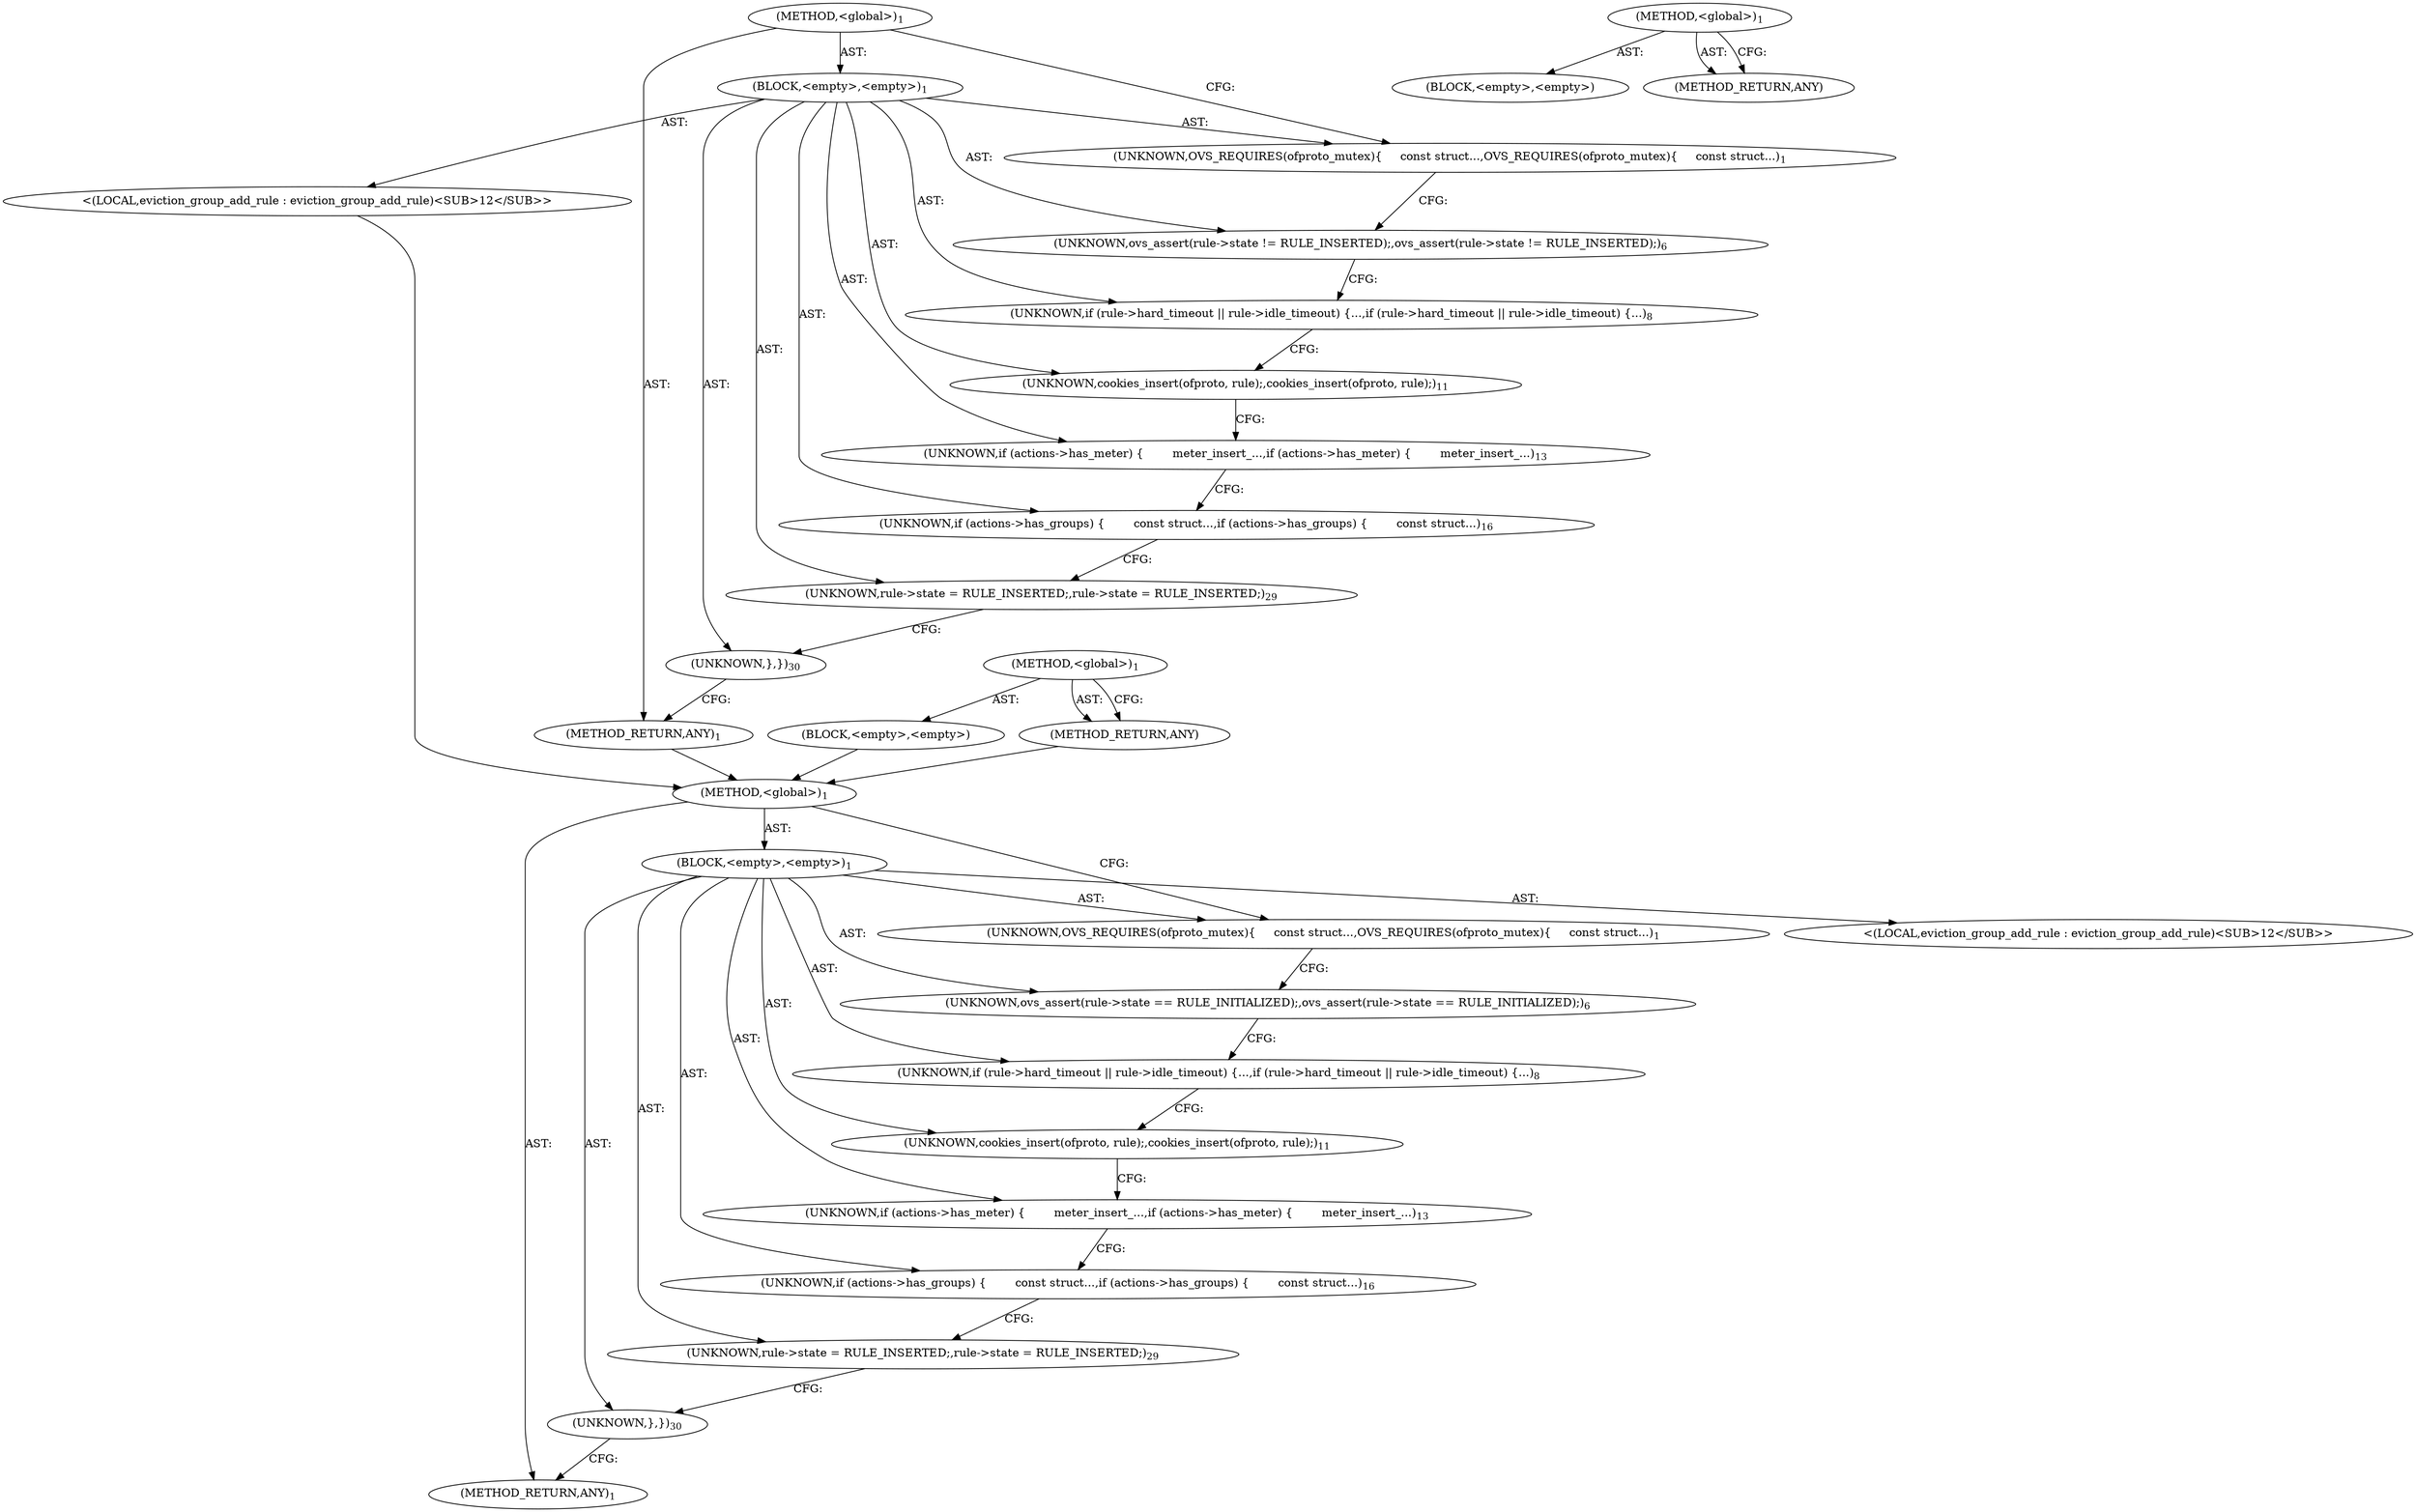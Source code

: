 digraph "&lt;global&gt;" {
vulnerable_6 [label=<(METHOD,&lt;global&gt;)<SUB>1</SUB>>];
vulnerable_7 [label=<(BLOCK,&lt;empty&gt;,&lt;empty&gt;)<SUB>1</SUB>>];
vulnerable_8 [label=<(UNKNOWN,OVS_REQUIRES(ofproto_mutex)
{
     const struct...,OVS_REQUIRES(ofproto_mutex)
{
     const struct...)<SUB>1</SUB>>];
vulnerable_9 [label=<(UNKNOWN,ovs_assert(rule-&gt;state == RULE_INITIALIZED);,ovs_assert(rule-&gt;state == RULE_INITIALIZED);)<SUB>6</SUB>>];
vulnerable_10 [label=<(UNKNOWN,if (rule-&gt;hard_timeout || rule-&gt;idle_timeout) {...,if (rule-&gt;hard_timeout || rule-&gt;idle_timeout) {...)<SUB>8</SUB>>];
vulnerable_11 [label=<(UNKNOWN,cookies_insert(ofproto, rule);,cookies_insert(ofproto, rule);)<SUB>11</SUB>>];
vulnerable_12 [label="<(LOCAL,eviction_group_add_rule : eviction_group_add_rule)<SUB>12</SUB>>"];
vulnerable_13 [label=<(UNKNOWN,if (actions-&gt;has_meter) {
        meter_insert_...,if (actions-&gt;has_meter) {
        meter_insert_...)<SUB>13</SUB>>];
vulnerable_14 [label=<(UNKNOWN,if (actions-&gt;has_groups) {
        const struct...,if (actions-&gt;has_groups) {
        const struct...)<SUB>16</SUB>>];
vulnerable_15 [label=<(UNKNOWN,rule-&gt;state = RULE_INSERTED;,rule-&gt;state = RULE_INSERTED;)<SUB>29</SUB>>];
vulnerable_16 [label=<(UNKNOWN,},})<SUB>30</SUB>>];
vulnerable_17 [label=<(METHOD_RETURN,ANY)<SUB>1</SUB>>];
vulnerable_24 [label=<(METHOD,&lt;global&gt;)<SUB>1</SUB>>];
vulnerable_25 [label=<(BLOCK,&lt;empty&gt;,&lt;empty&gt;)>];
vulnerable_26 [label=<(METHOD_RETURN,ANY)>];
fixed_6 [label=<(METHOD,&lt;global&gt;)<SUB>1</SUB>>];
fixed_7 [label=<(BLOCK,&lt;empty&gt;,&lt;empty&gt;)<SUB>1</SUB>>];
fixed_8 [label=<(UNKNOWN,OVS_REQUIRES(ofproto_mutex)
{
     const struct...,OVS_REQUIRES(ofproto_mutex)
{
     const struct...)<SUB>1</SUB>>];
fixed_9 [label=<(UNKNOWN,ovs_assert(rule-&gt;state != RULE_INSERTED);,ovs_assert(rule-&gt;state != RULE_INSERTED);)<SUB>6</SUB>>];
fixed_10 [label=<(UNKNOWN,if (rule-&gt;hard_timeout || rule-&gt;idle_timeout) {...,if (rule-&gt;hard_timeout || rule-&gt;idle_timeout) {...)<SUB>8</SUB>>];
fixed_11 [label=<(UNKNOWN,cookies_insert(ofproto, rule);,cookies_insert(ofproto, rule);)<SUB>11</SUB>>];
fixed_12 [label="<(LOCAL,eviction_group_add_rule : eviction_group_add_rule)<SUB>12</SUB>>"];
fixed_13 [label=<(UNKNOWN,if (actions-&gt;has_meter) {
        meter_insert_...,if (actions-&gt;has_meter) {
        meter_insert_...)<SUB>13</SUB>>];
fixed_14 [label=<(UNKNOWN,if (actions-&gt;has_groups) {
        const struct...,if (actions-&gt;has_groups) {
        const struct...)<SUB>16</SUB>>];
fixed_15 [label=<(UNKNOWN,rule-&gt;state = RULE_INSERTED;,rule-&gt;state = RULE_INSERTED;)<SUB>29</SUB>>];
fixed_16 [label=<(UNKNOWN,},})<SUB>30</SUB>>];
fixed_17 [label=<(METHOD_RETURN,ANY)<SUB>1</SUB>>];
fixed_24 [label=<(METHOD,&lt;global&gt;)<SUB>1</SUB>>];
fixed_25 [label=<(BLOCK,&lt;empty&gt;,&lt;empty&gt;)>];
fixed_26 [label=<(METHOD_RETURN,ANY)>];
vulnerable_6 -> vulnerable_7  [key=0, label="AST: "];
vulnerable_6 -> vulnerable_17  [key=0, label="AST: "];
vulnerable_6 -> vulnerable_8  [key=0, label="CFG: "];
vulnerable_7 -> vulnerable_8  [key=0, label="AST: "];
vulnerable_7 -> vulnerable_9  [key=0, label="AST: "];
vulnerable_7 -> vulnerable_10  [key=0, label="AST: "];
vulnerable_7 -> vulnerable_11  [key=0, label="AST: "];
vulnerable_7 -> vulnerable_12  [key=0, label="AST: "];
vulnerable_7 -> vulnerable_13  [key=0, label="AST: "];
vulnerable_7 -> vulnerable_14  [key=0, label="AST: "];
vulnerable_7 -> vulnerable_15  [key=0, label="AST: "];
vulnerable_7 -> vulnerable_16  [key=0, label="AST: "];
vulnerable_8 -> vulnerable_9  [key=0, label="CFG: "];
vulnerable_9 -> vulnerable_10  [key=0, label="CFG: "];
vulnerable_10 -> vulnerable_11  [key=0, label="CFG: "];
vulnerable_11 -> vulnerable_13  [key=0, label="CFG: "];
vulnerable_13 -> vulnerable_14  [key=0, label="CFG: "];
vulnerable_14 -> vulnerable_15  [key=0, label="CFG: "];
vulnerable_15 -> vulnerable_16  [key=0, label="CFG: "];
vulnerable_16 -> vulnerable_17  [key=0, label="CFG: "];
vulnerable_24 -> vulnerable_25  [key=0, label="AST: "];
vulnerable_24 -> vulnerable_26  [key=0, label="AST: "];
vulnerable_24 -> vulnerable_26  [key=1, label="CFG: "];
fixed_6 -> fixed_7  [key=0, label="AST: "];
fixed_6 -> fixed_17  [key=0, label="AST: "];
fixed_6 -> fixed_8  [key=0, label="CFG: "];
fixed_7 -> fixed_8  [key=0, label="AST: "];
fixed_7 -> fixed_9  [key=0, label="AST: "];
fixed_7 -> fixed_10  [key=0, label="AST: "];
fixed_7 -> fixed_11  [key=0, label="AST: "];
fixed_7 -> fixed_12  [key=0, label="AST: "];
fixed_7 -> fixed_13  [key=0, label="AST: "];
fixed_7 -> fixed_14  [key=0, label="AST: "];
fixed_7 -> fixed_15  [key=0, label="AST: "];
fixed_7 -> fixed_16  [key=0, label="AST: "];
fixed_8 -> fixed_9  [key=0, label="CFG: "];
fixed_9 -> fixed_10  [key=0, label="CFG: "];
fixed_10 -> fixed_11  [key=0, label="CFG: "];
fixed_11 -> fixed_13  [key=0, label="CFG: "];
fixed_12 -> vulnerable_6  [key=0];
fixed_13 -> fixed_14  [key=0, label="CFG: "];
fixed_14 -> fixed_15  [key=0, label="CFG: "];
fixed_15 -> fixed_16  [key=0, label="CFG: "];
fixed_16 -> fixed_17  [key=0, label="CFG: "];
fixed_17 -> vulnerable_6  [key=0];
fixed_24 -> fixed_25  [key=0, label="AST: "];
fixed_24 -> fixed_26  [key=0, label="AST: "];
fixed_24 -> fixed_26  [key=1, label="CFG: "];
fixed_25 -> vulnerable_6  [key=0];
fixed_26 -> vulnerable_6  [key=0];
}
